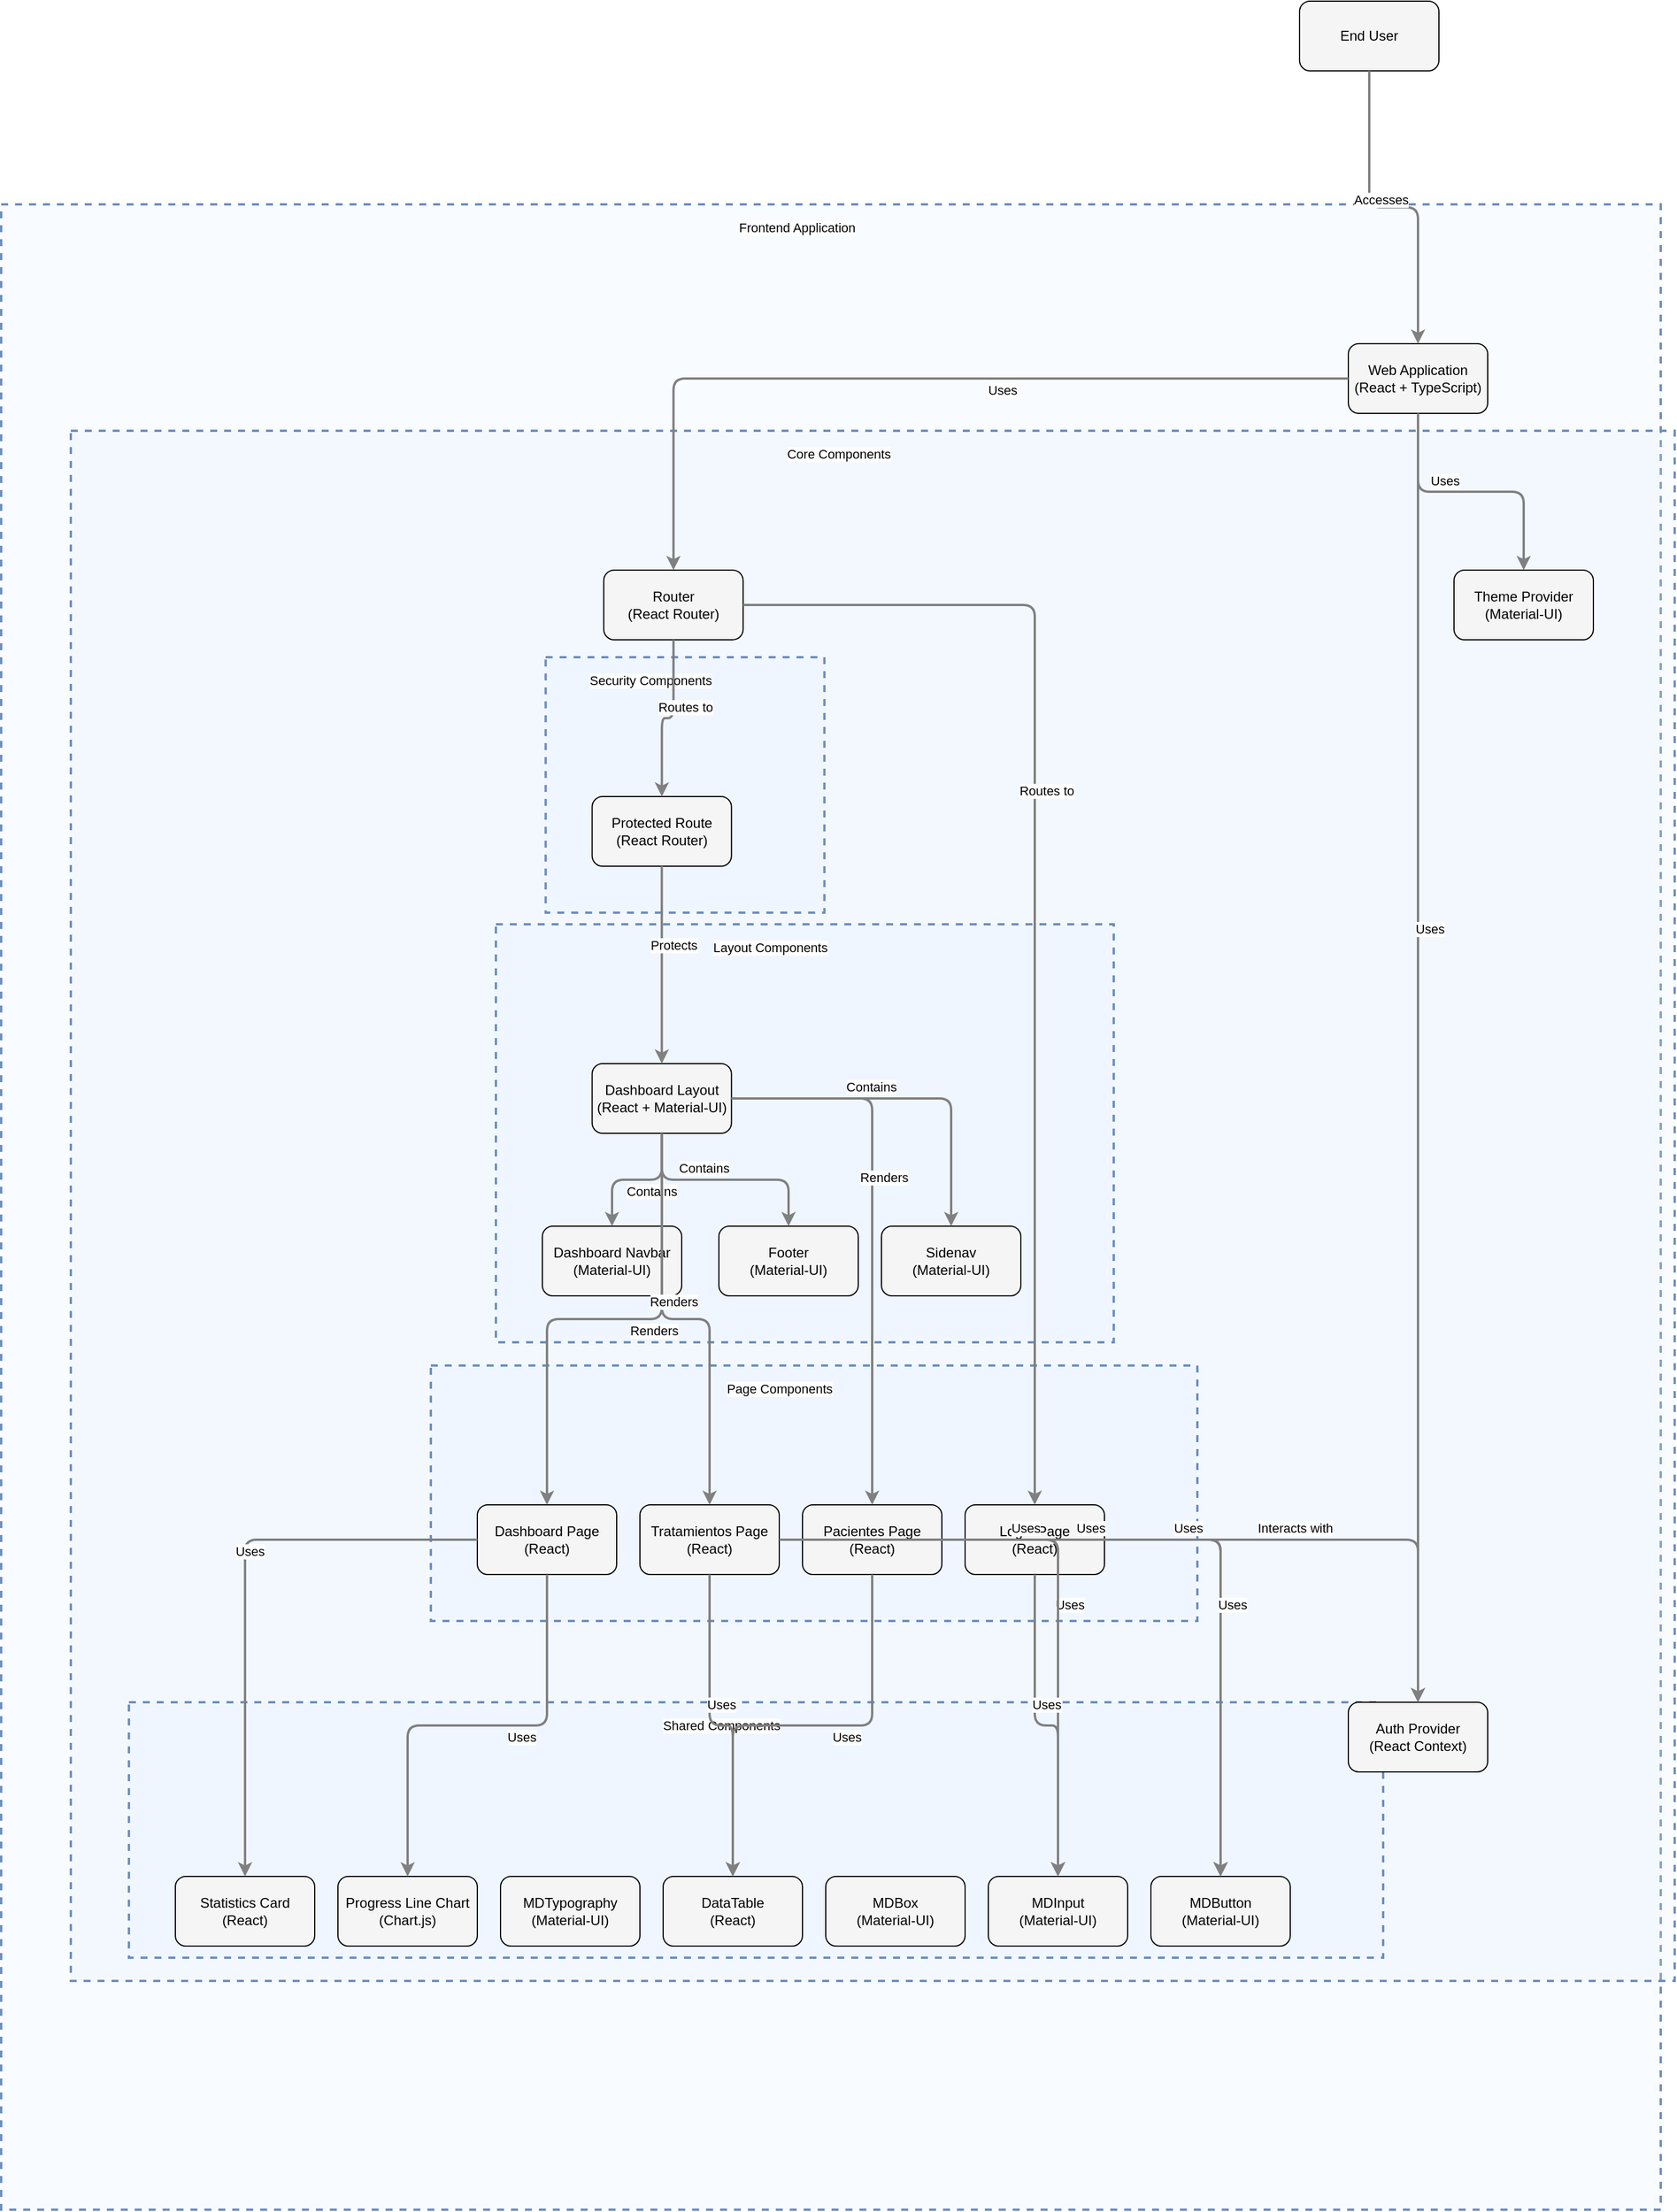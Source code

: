 <?xml version="1.0" encoding="UTF-8"?>
      <mxfile version="14.6.5" type="device">
        <diagram id="codeviz-diagram" name="System Diagram">
          <mxGraphModel dx="1000" dy="1000" grid="1" gridSize="10" guides="1" tooltips="1" connect="1" arrows="1" fold="1" page="1" pageScale="1" pageWidth="1169" pageHeight="827" math="0" shadow="0">
            <root>
              <mxCell id="0"/>
              <mxCell id="1" parent="0"/>
              <mxCell id="subGraph3" value="" style="html=1;whiteSpace=wrap;container=1;fillColor=#dae8fc;strokeColor=#6c8ebf;dashed=1;fillOpacity=20;strokeWidth=2;containerType=none;recursiveResize=0;movable=1;resizable=1;autosize=0;dropTarget=0" vertex="1" parent="subGraph4">
                <mxGeometry x="408.857" y="195" width="240" height="220" as="geometry"/>
              </mxCell>
              <mxCell id="subGraph3_label" value="Security Components" style="edgeLabel;html=1;align=center;verticalAlign=middle;resizable=0;labelBackgroundColor=white;spacing=5" vertex="1" parent="subGraph4">
                <mxGeometry x="416.857" y="203" width="164" height="24" as="geometry"/>
              </mxCell>
<mxCell id="subGraph2" value="" style="html=1;whiteSpace=wrap;container=1;fillColor=#dae8fc;strokeColor=#6c8ebf;dashed=1;fillOpacity=20;strokeWidth=2;containerType=none;recursiveResize=0;movable=1;resizable=1;autosize=0;dropTarget=0" vertex="1" parent="subGraph4">
                <mxGeometry x="50" y="1095" width="1080" height="220" as="geometry"/>
              </mxCell>
              <mxCell id="subGraph2_label" value="Shared Components" style="edgeLabel;html=1;align=center;verticalAlign=middle;resizable=0;labelBackgroundColor=white;spacing=5" vertex="1" parent="subGraph4">
                <mxGeometry x="58" y="1103" width="1004" height="24" as="geometry"/>
              </mxCell>
<mxCell id="subGraph1" value="" style="html=1;whiteSpace=wrap;container=1;fillColor=#dae8fc;strokeColor=#6c8ebf;dashed=1;fillOpacity=20;strokeWidth=2;containerType=none;recursiveResize=0;movable=1;resizable=1;autosize=0;dropTarget=0" vertex="1" parent="subGraph4">
                <mxGeometry x="310" y="805" width="660" height="220" as="geometry"/>
              </mxCell>
              <mxCell id="subGraph1_label" value="Page Components" style="edgeLabel;html=1;align=center;verticalAlign=middle;resizable=0;labelBackgroundColor=white;spacing=5" vertex="1" parent="subGraph4">
                <mxGeometry x="318" y="813" width="584" height="24" as="geometry"/>
              </mxCell>
<mxCell id="subGraph0" value="" style="html=1;whiteSpace=wrap;container=1;fillColor=#dae8fc;strokeColor=#6c8ebf;dashed=1;fillOpacity=20;strokeWidth=2;containerType=none;recursiveResize=0;movable=1;resizable=1;autosize=0;dropTarget=0" vertex="1" parent="subGraph4">
                <mxGeometry x="366" y="425" width="532" height="360" as="geometry"/>
              </mxCell>
              <mxCell id="subGraph0_label" value="Layout Components" style="edgeLabel;html=1;align=center;verticalAlign=middle;resizable=0;labelBackgroundColor=white;spacing=5" vertex="1" parent="subGraph4">
                <mxGeometry x="374" y="433" width="456" height="24" as="geometry"/>
              </mxCell>
<mxCell id="subGraph4" value="" style="html=1;whiteSpace=wrap;container=1;fillColor=#dae8fc;strokeColor=#6c8ebf;dashed=1;fillOpacity=20;strokeWidth=2;containerType=none;recursiveResize=0;movable=1;resizable=1;autosize=0;dropTarget=0" vertex="1" parent="subGraph5">
                <mxGeometry x="60" y="195" width="1381" height="1335" as="geometry"/>
              </mxCell>
              <mxCell id="subGraph4_label" value="Core Components" style="edgeLabel;html=1;align=center;verticalAlign=middle;resizable=0;labelBackgroundColor=white;spacing=5" vertex="1" parent="subGraph5">
                <mxGeometry x="68" y="203" width="1305" height="24" as="geometry"/>
              </mxCell>
<mxCell id="subGraph5" value="" style="html=1;whiteSpace=wrap;container=1;fillColor=#dae8fc;strokeColor=#6c8ebf;dashed=1;fillOpacity=20;strokeWidth=2;containerType=none;recursiveResize=0;movable=1;resizable=1;autosize=0;dropTarget=0" vertex="1" parent="1">
                <mxGeometry x="54" y="187" width="1429" height="1727" as="geometry"/>
              </mxCell>
              <mxCell id="subGraph5_label" value="Frontend Application" style="edgeLabel;html=1;align=center;verticalAlign=middle;resizable=0;labelBackgroundColor=white;spacing=5" vertex="1" parent="1">
                <mxGeometry x="62" y="195" width="1353" height="24" as="geometry"/>
              </mxCell>
              <mxCell id="User" value="End User" style="rounded=1;whiteSpace=wrap;html=1;fillColor=#f5f5f5" vertex="1" parent="1">
                    <mxGeometry x="1172" y="12" width="120" height="60" as="geometry"/>
                  </mxCell>
<mxCell id="WebApp" value="Web Application&lt;br&gt;(React + TypeScript)" style="rounded=1;whiteSpace=wrap;html=1;fillColor=#f5f5f5" vertex="1" parent="subGraph5">
                    <mxGeometry x="1160" y="120" width="120" height="60" as="geometry"/>
                  </mxCell>
<mxCell id="AuthProvider" value="Auth Provider&lt;br&gt;(React Context)" style="rounded=1;whiteSpace=wrap;html=1;fillColor=#f5f5f5" vertex="1" parent="subGraph4">
                    <mxGeometry x="1100" y="1095" width="120" height="60" as="geometry"/>
                  </mxCell>
<mxCell id="ThemeProvider" value="Theme Provider&lt;br&gt;(Material-UI)" style="rounded=1;whiteSpace=wrap;html=1;fillColor=#f5f5f5" vertex="1" parent="subGraph4">
                    <mxGeometry x="1191" y="120" width="120" height="60" as="geometry"/>
                  </mxCell>
<mxCell id="Router" value="Router&lt;br&gt;(React Router)" style="rounded=1;whiteSpace=wrap;html=1;fillColor=#f5f5f5" vertex="1" parent="subGraph4">
                    <mxGeometry x="458.857" y="120" width="120" height="60" as="geometry"/>
                  </mxCell>
<mxCell id="DashboardLayout" value="Dashboard Layout&lt;br&gt;(React + Material-UI)" style="rounded=1;whiteSpace=wrap;html=1;fillColor=#f5f5f5" vertex="1" parent="subGraph0">
                    <mxGeometry x="82.857" y="120" width="120" height="60" as="geometry"/>
                  </mxCell>
<mxCell id="Sidenav" value="Sidenav&lt;br&gt;(Material-UI)" style="rounded=1;whiteSpace=wrap;html=1;fillColor=#f5f5f5" vertex="1" parent="subGraph0">
                    <mxGeometry x="332" y="260" width="120" height="60" as="geometry"/>
                  </mxCell>
<mxCell id="DashboardNavbar" value="Dashboard Navbar&lt;br&gt;(Material-UI)" style="rounded=1;whiteSpace=wrap;html=1;fillColor=#f5f5f5" vertex="1" parent="subGraph0">
                    <mxGeometry x="40" y="260" width="120" height="60" as="geometry"/>
                  </mxCell>
<mxCell id="Footer" value="Footer&lt;br&gt;(Material-UI)" style="rounded=1;whiteSpace=wrap;html=1;fillColor=#f5f5f5" vertex="1" parent="subGraph0">
                    <mxGeometry x="192" y="260" width="120" height="60" as="geometry"/>
                  </mxCell>
<mxCell id="Dashboard" value="Dashboard Page&lt;br&gt;(React)" style="rounded=1;whiteSpace=wrap;html=1;fillColor=#f5f5f5" vertex="1" parent="subGraph1">
                    <mxGeometry x="40" y="120" width="120" height="60" as="geometry"/>
                  </mxCell>
<mxCell id="PacientesPage" value="Pacientes Page&lt;br&gt;(React)" style="rounded=1;whiteSpace=wrap;html=1;fillColor=#f5f5f5" vertex="1" parent="subGraph1">
                    <mxGeometry x="320" y="120" width="120" height="60" as="geometry"/>
                  </mxCell>
<mxCell id="TratamientosPage" value="Tratamientos Page&lt;br&gt;(React)" style="rounded=1;whiteSpace=wrap;html=1;fillColor=#f5f5f5" vertex="1" parent="subGraph1">
                    <mxGeometry x="180" y="120" width="120" height="60" as="geometry"/>
                  </mxCell>
<mxCell id="LoginPage" value="Login Page&lt;br&gt;(React)" style="rounded=1;whiteSpace=wrap;html=1;fillColor=#f5f5f5" vertex="1" parent="subGraph1">
                    <mxGeometry x="460" y="120" width="120" height="60" as="geometry"/>
                  </mxCell>
<mxCell id="MDBox" value="MDBox&lt;br&gt;(Material-UI)" style="rounded=1;whiteSpace=wrap;html=1;fillColor=#f5f5f5" vertex="1" parent="subGraph2">
                    <mxGeometry x="600" y="150" width="120" height="60" as="geometry"/>
                  </mxCell>
<mxCell id="MDButton" value="MDButton&lt;br&gt;(Material-UI)" style="rounded=1;whiteSpace=wrap;html=1;fillColor=#f5f5f5" vertex="1" parent="subGraph2">
                    <mxGeometry x="880" y="150" width="120" height="60" as="geometry"/>
                  </mxCell>
<mxCell id="MDInput" value="MDInput&lt;br&gt;(Material-UI)" style="rounded=1;whiteSpace=wrap;html=1;fillColor=#f5f5f5" vertex="1" parent="subGraph2">
                    <mxGeometry x="740" y="150" width="120" height="60" as="geometry"/>
                  </mxCell>
<mxCell id="MDTypography" value="MDTypography&lt;br&gt;(Material-UI)" style="rounded=1;whiteSpace=wrap;html=1;fillColor=#f5f5f5" vertex="1" parent="subGraph2">
                    <mxGeometry x="320" y="150" width="120" height="60" as="geometry"/>
                  </mxCell>
<mxCell id="DataTable" value="DataTable&lt;br&gt;(React)" style="rounded=1;whiteSpace=wrap;html=1;fillColor=#f5f5f5" vertex="1" parent="subGraph2">
                    <mxGeometry x="460" y="150" width="120" height="60" as="geometry"/>
                  </mxCell>
<mxCell id="ProgressLineChart" value="Progress Line Chart&lt;br&gt;(Chart.js)" style="rounded=1;whiteSpace=wrap;html=1;fillColor=#f5f5f5" vertex="1" parent="subGraph2">
                    <mxGeometry x="180" y="150" width="120" height="60" as="geometry"/>
                  </mxCell>
<mxCell id="StatisticsCard" value="Statistics Card&lt;br&gt;(React)" style="rounded=1;whiteSpace=wrap;html=1;fillColor=#f5f5f5" vertex="1" parent="subGraph2">
                    <mxGeometry x="40" y="150" width="120" height="60" as="geometry"/>
                  </mxCell>
<mxCell id="ProtectedRoute" value="Protected Route&lt;br&gt;(React Router)" style="rounded=1;whiteSpace=wrap;html=1;fillColor=#f5f5f5" vertex="1" parent="subGraph3">
                    <mxGeometry x="40" y="120" width="120" height="60" as="geometry"/>
                  </mxCell>
              <mxCell id="edge-L_User_WebApp_0" style="edgeStyle=orthogonalEdgeStyle;rounded=1;orthogonalLoop=1;jettySize=auto;html=1;strokeColor=#808080;strokeWidth=2;jumpStyle=arc;jumpSize=10;spacing=15;labelBackgroundColor=white;labelBorderColor=none" edge="1" parent="1" source="User" target="WebApp">
                  <mxGeometry relative="1" as="geometry"/>
                </mxCell>
                <mxCell id="edge-L_User_WebApp_0_label" value="Accesses" style="edgeLabel;html=1;align=center;verticalAlign=middle;resizable=0;points=[];" vertex="1" connectable="0" parent="edge-L_User_WebApp_0">
                  <mxGeometry x="-0.2" y="10" relative="1" as="geometry">
                    <mxPoint as="offset"/>
                  </mxGeometry>
                </mxCell>
<mxCell id="edge-L_WebApp_AuthProvider_1" style="edgeStyle=orthogonalEdgeStyle;rounded=1;orthogonalLoop=1;jettySize=auto;html=1;strokeColor=#808080;strokeWidth=2;jumpStyle=arc;jumpSize=10;spacing=15;labelBackgroundColor=white;labelBorderColor=none" edge="1" parent="1" source="WebApp" target="AuthProvider">
                  <mxGeometry relative="1" as="geometry"/>
                </mxCell>
                <mxCell id="edge-L_WebApp_AuthProvider_1_label" value="Uses" style="edgeLabel;html=1;align=center;verticalAlign=middle;resizable=0;points=[];" vertex="1" connectable="0" parent="edge-L_WebApp_AuthProvider_1">
                  <mxGeometry x="-0.2" y="10" relative="1" as="geometry">
                    <mxPoint as="offset"/>
                  </mxGeometry>
                </mxCell>
<mxCell id="edge-L_WebApp_ThemeProvider_2" style="edgeStyle=orthogonalEdgeStyle;rounded=1;orthogonalLoop=1;jettySize=auto;html=1;strokeColor=#808080;strokeWidth=2;jumpStyle=arc;jumpSize=10;spacing=15;labelBackgroundColor=white;labelBorderColor=none" edge="1" parent="1" source="WebApp" target="ThemeProvider">
                  <mxGeometry relative="1" as="geometry"/>
                </mxCell>
                <mxCell id="edge-L_WebApp_ThemeProvider_2_label" value="Uses" style="edgeLabel;html=1;align=center;verticalAlign=middle;resizable=0;points=[];" vertex="1" connectable="0" parent="edge-L_WebApp_ThemeProvider_2">
                  <mxGeometry x="-0.2" y="10" relative="1" as="geometry">
                    <mxPoint as="offset"/>
                  </mxGeometry>
                </mxCell>
<mxCell id="edge-L_WebApp_Router_3" style="edgeStyle=orthogonalEdgeStyle;rounded=1;orthogonalLoop=1;jettySize=auto;html=1;strokeColor=#808080;strokeWidth=2;jumpStyle=arc;jumpSize=10;spacing=15;labelBackgroundColor=white;labelBorderColor=none" edge="1" parent="1" source="WebApp" target="Router">
                  <mxGeometry relative="1" as="geometry"/>
                </mxCell>
                <mxCell id="edge-L_WebApp_Router_3_label" value="Uses" style="edgeLabel;html=1;align=center;verticalAlign=middle;resizable=0;points=[];" vertex="1" connectable="0" parent="edge-L_WebApp_Router_3">
                  <mxGeometry x="-0.2" y="10" relative="1" as="geometry">
                    <mxPoint as="offset"/>
                  </mxGeometry>
                </mxCell>
<mxCell id="edge-L_Router_LoginPage_4" style="edgeStyle=orthogonalEdgeStyle;rounded=1;orthogonalLoop=1;jettySize=auto;html=1;strokeColor=#808080;strokeWidth=2;jumpStyle=arc;jumpSize=10;spacing=15;labelBackgroundColor=white;labelBorderColor=none" edge="1" parent="1" source="Router" target="LoginPage">
                  <mxGeometry relative="1" as="geometry"/>
                </mxCell>
                <mxCell id="edge-L_Router_LoginPage_4_label" value="Routes to" style="edgeLabel;html=1;align=center;verticalAlign=middle;resizable=0;points=[];" vertex="1" connectable="0" parent="edge-L_Router_LoginPage_4">
                  <mxGeometry x="-0.2" y="10" relative="1" as="geometry">
                    <mxPoint as="offset"/>
                  </mxGeometry>
                </mxCell>
<mxCell id="edge-L_Router_ProtectedRoute_5" style="edgeStyle=orthogonalEdgeStyle;rounded=1;orthogonalLoop=1;jettySize=auto;html=1;strokeColor=#808080;strokeWidth=2;jumpStyle=arc;jumpSize=10;spacing=15;labelBackgroundColor=white;labelBorderColor=none" edge="1" parent="1" source="Router" target="ProtectedRoute">
                  <mxGeometry relative="1" as="geometry"/>
                </mxCell>
                <mxCell id="edge-L_Router_ProtectedRoute_5_label" value="Routes to" style="edgeLabel;html=1;align=center;verticalAlign=middle;resizable=0;points=[];" vertex="1" connectable="0" parent="edge-L_Router_ProtectedRoute_5">
                  <mxGeometry x="-0.2" y="10" relative="1" as="geometry">
                    <mxPoint as="offset"/>
                  </mxGeometry>
                </mxCell>
<mxCell id="edge-L_ProtectedRoute_DashboardLayout_6" style="edgeStyle=orthogonalEdgeStyle;rounded=1;orthogonalLoop=1;jettySize=auto;html=1;strokeColor=#808080;strokeWidth=2;jumpStyle=arc;jumpSize=10;spacing=15;labelBackgroundColor=white;labelBorderColor=none" edge="1" parent="1" source="ProtectedRoute" target="DashboardLayout">
                  <mxGeometry relative="1" as="geometry"/>
                </mxCell>
                <mxCell id="edge-L_ProtectedRoute_DashboardLayout_6_label" value="Protects" style="edgeLabel;html=1;align=center;verticalAlign=middle;resizable=0;points=[];" vertex="1" connectable="0" parent="edge-L_ProtectedRoute_DashboardLayout_6">
                  <mxGeometry x="-0.2" y="10" relative="1" as="geometry">
                    <mxPoint as="offset"/>
                  </mxGeometry>
                </mxCell>
<mxCell id="edge-L_DashboardLayout_Sidenav_7" style="edgeStyle=orthogonalEdgeStyle;rounded=1;orthogonalLoop=1;jettySize=auto;html=1;strokeColor=#808080;strokeWidth=2;jumpStyle=arc;jumpSize=10;spacing=15;labelBackgroundColor=white;labelBorderColor=none" edge="1" parent="1" source="DashboardLayout" target="Sidenav">
                  <mxGeometry relative="1" as="geometry"/>
                </mxCell>
                <mxCell id="edge-L_DashboardLayout_Sidenav_7_label" value="Contains" style="edgeLabel;html=1;align=center;verticalAlign=middle;resizable=0;points=[];" vertex="1" connectable="0" parent="edge-L_DashboardLayout_Sidenav_7">
                  <mxGeometry x="-0.2" y="10" relative="1" as="geometry">
                    <mxPoint as="offset"/>
                  </mxGeometry>
                </mxCell>
<mxCell id="edge-L_DashboardLayout_DashboardNavbar_8" style="edgeStyle=orthogonalEdgeStyle;rounded=1;orthogonalLoop=1;jettySize=auto;html=1;strokeColor=#808080;strokeWidth=2;jumpStyle=arc;jumpSize=10;spacing=15;labelBackgroundColor=white;labelBorderColor=none" edge="1" parent="1" source="DashboardLayout" target="DashboardNavbar">
                  <mxGeometry relative="1" as="geometry"/>
                </mxCell>
                <mxCell id="edge-L_DashboardLayout_DashboardNavbar_8_label" value="Contains" style="edgeLabel;html=1;align=center;verticalAlign=middle;resizable=0;points=[];" vertex="1" connectable="0" parent="edge-L_DashboardLayout_DashboardNavbar_8">
                  <mxGeometry x="-0.2" y="10" relative="1" as="geometry">
                    <mxPoint as="offset"/>
                  </mxGeometry>
                </mxCell>
<mxCell id="edge-L_DashboardLayout_Footer_9" style="edgeStyle=orthogonalEdgeStyle;rounded=1;orthogonalLoop=1;jettySize=auto;html=1;strokeColor=#808080;strokeWidth=2;jumpStyle=arc;jumpSize=10;spacing=15;labelBackgroundColor=white;labelBorderColor=none" edge="1" parent="1" source="DashboardLayout" target="Footer">
                  <mxGeometry relative="1" as="geometry"/>
                </mxCell>
                <mxCell id="edge-L_DashboardLayout_Footer_9_label" value="Contains" style="edgeLabel;html=1;align=center;verticalAlign=middle;resizable=0;points=[];" vertex="1" connectable="0" parent="edge-L_DashboardLayout_Footer_9">
                  <mxGeometry x="-0.2" y="10" relative="1" as="geometry">
                    <mxPoint as="offset"/>
                  </mxGeometry>
                </mxCell>
<mxCell id="edge-L_DashboardLayout_Dashboard_10" style="edgeStyle=orthogonalEdgeStyle;rounded=1;orthogonalLoop=1;jettySize=auto;html=1;strokeColor=#808080;strokeWidth=2;jumpStyle=arc;jumpSize=10;spacing=15;labelBackgroundColor=white;labelBorderColor=none" edge="1" parent="1" source="DashboardLayout" target="Dashboard">
                  <mxGeometry relative="1" as="geometry"/>
                </mxCell>
                <mxCell id="edge-L_DashboardLayout_Dashboard_10_label" value="Renders" style="edgeLabel;html=1;align=center;verticalAlign=middle;resizable=0;points=[];" vertex="1" connectable="0" parent="edge-L_DashboardLayout_Dashboard_10">
                  <mxGeometry x="-0.2" y="10" relative="1" as="geometry">
                    <mxPoint as="offset"/>
                  </mxGeometry>
                </mxCell>
<mxCell id="edge-L_DashboardLayout_PacientesPage_11" style="edgeStyle=orthogonalEdgeStyle;rounded=1;orthogonalLoop=1;jettySize=auto;html=1;strokeColor=#808080;strokeWidth=2;jumpStyle=arc;jumpSize=10;spacing=15;labelBackgroundColor=white;labelBorderColor=none" edge="1" parent="1" source="DashboardLayout" target="PacientesPage">
                  <mxGeometry relative="1" as="geometry"/>
                </mxCell>
                <mxCell id="edge-L_DashboardLayout_PacientesPage_11_label" value="Renders" style="edgeLabel;html=1;align=center;verticalAlign=middle;resizable=0;points=[];" vertex="1" connectable="0" parent="edge-L_DashboardLayout_PacientesPage_11">
                  <mxGeometry x="-0.2" y="10" relative="1" as="geometry">
                    <mxPoint as="offset"/>
                  </mxGeometry>
                </mxCell>
<mxCell id="edge-L_DashboardLayout_TratamientosPage_12" style="edgeStyle=orthogonalEdgeStyle;rounded=1;orthogonalLoop=1;jettySize=auto;html=1;strokeColor=#808080;strokeWidth=2;jumpStyle=arc;jumpSize=10;spacing=15;labelBackgroundColor=white;labelBorderColor=none" edge="1" parent="1" source="DashboardLayout" target="TratamientosPage">
                  <mxGeometry relative="1" as="geometry"/>
                </mxCell>
                <mxCell id="edge-L_DashboardLayout_TratamientosPage_12_label" value="Renders" style="edgeLabel;html=1;align=center;verticalAlign=middle;resizable=0;points=[];" vertex="1" connectable="0" parent="edge-L_DashboardLayout_TratamientosPage_12">
                  <mxGeometry x="-0.2" y="10" relative="1" as="geometry">
                    <mxPoint as="offset"/>
                  </mxGeometry>
                </mxCell>
<mxCell id="edge-L_Dashboard_StatisticsCard_13" style="edgeStyle=orthogonalEdgeStyle;rounded=1;orthogonalLoop=1;jettySize=auto;html=1;strokeColor=#808080;strokeWidth=2;jumpStyle=arc;jumpSize=10;spacing=15;labelBackgroundColor=white;labelBorderColor=none" edge="1" parent="1" source="Dashboard" target="StatisticsCard">
                  <mxGeometry relative="1" as="geometry"/>
                </mxCell>
                <mxCell id="edge-L_Dashboard_StatisticsCard_13_label" value="Uses" style="edgeLabel;html=1;align=center;verticalAlign=middle;resizable=0;points=[];" vertex="1" connectable="0" parent="edge-L_Dashboard_StatisticsCard_13">
                  <mxGeometry x="-0.2" y="10" relative="1" as="geometry">
                    <mxPoint as="offset"/>
                  </mxGeometry>
                </mxCell>
<mxCell id="edge-L_Dashboard_ProgressLineChart_14" style="edgeStyle=orthogonalEdgeStyle;rounded=1;orthogonalLoop=1;jettySize=auto;html=1;strokeColor=#808080;strokeWidth=2;jumpStyle=arc;jumpSize=10;spacing=15;labelBackgroundColor=white;labelBorderColor=none" edge="1" parent="1" source="Dashboard" target="ProgressLineChart">
                  <mxGeometry relative="1" as="geometry"/>
                </mxCell>
                <mxCell id="edge-L_Dashboard_ProgressLineChart_14_label" value="Uses" style="edgeLabel;html=1;align=center;verticalAlign=middle;resizable=0;points=[];" vertex="1" connectable="0" parent="edge-L_Dashboard_ProgressLineChart_14">
                  <mxGeometry x="-0.2" y="10" relative="1" as="geometry">
                    <mxPoint as="offset"/>
                  </mxGeometry>
                </mxCell>
<mxCell id="edge-L_PacientesPage_DataTable_15" style="edgeStyle=orthogonalEdgeStyle;rounded=1;orthogonalLoop=1;jettySize=auto;html=1;strokeColor=#808080;strokeWidth=2;jumpStyle=arc;jumpSize=10;spacing=15;labelBackgroundColor=white;labelBorderColor=none" edge="1" parent="1" source="PacientesPage" target="DataTable">
                  <mxGeometry relative="1" as="geometry"/>
                </mxCell>
                <mxCell id="edge-L_PacientesPage_DataTable_15_label" value="Uses" style="edgeLabel;html=1;align=center;verticalAlign=middle;resizable=0;points=[];" vertex="1" connectable="0" parent="edge-L_PacientesPage_DataTable_15">
                  <mxGeometry x="-0.2" y="10" relative="1" as="geometry">
                    <mxPoint as="offset"/>
                  </mxGeometry>
                </mxCell>
<mxCell id="edge-L_PacientesPage_MDButton_16" style="edgeStyle=orthogonalEdgeStyle;rounded=1;orthogonalLoop=1;jettySize=auto;html=1;strokeColor=#808080;strokeWidth=2;jumpStyle=arc;jumpSize=10;spacing=15;labelBackgroundColor=white;labelBorderColor=none" edge="1" parent="1" source="PacientesPage" target="MDButton">
                  <mxGeometry relative="1" as="geometry"/>
                </mxCell>
                <mxCell id="edge-L_PacientesPage_MDButton_16_label" value="Uses" style="edgeLabel;html=1;align=center;verticalAlign=middle;resizable=0;points=[];" vertex="1" connectable="0" parent="edge-L_PacientesPage_MDButton_16">
                  <mxGeometry x="-0.2" y="10" relative="1" as="geometry">
                    <mxPoint as="offset"/>
                  </mxGeometry>
                </mxCell>
<mxCell id="edge-L_PacientesPage_MDInput_17" style="edgeStyle=orthogonalEdgeStyle;rounded=1;orthogonalLoop=1;jettySize=auto;html=1;strokeColor=#808080;strokeWidth=2;jumpStyle=arc;jumpSize=10;spacing=15;labelBackgroundColor=white;labelBorderColor=none" edge="1" parent="1" source="PacientesPage" target="MDInput">
                  <mxGeometry relative="1" as="geometry"/>
                </mxCell>
                <mxCell id="edge-L_PacientesPage_MDInput_17_label" value="Uses" style="edgeLabel;html=1;align=center;verticalAlign=middle;resizable=0;points=[];" vertex="1" connectable="0" parent="edge-L_PacientesPage_MDInput_17">
                  <mxGeometry x="-0.2" y="10" relative="1" as="geometry">
                    <mxPoint as="offset"/>
                  </mxGeometry>
                </mxCell>
<mxCell id="edge-L_TratamientosPage_DataTable_18" style="edgeStyle=orthogonalEdgeStyle;rounded=1;orthogonalLoop=1;jettySize=auto;html=1;strokeColor=#808080;strokeWidth=2;jumpStyle=arc;jumpSize=10;spacing=15;labelBackgroundColor=white;labelBorderColor=none" edge="1" parent="1" source="TratamientosPage" target="DataTable">
                  <mxGeometry relative="1" as="geometry"/>
                </mxCell>
                <mxCell id="edge-L_TratamientosPage_DataTable_18_label" value="Uses" style="edgeLabel;html=1;align=center;verticalAlign=middle;resizable=0;points=[];" vertex="1" connectable="0" parent="edge-L_TratamientosPage_DataTable_18">
                  <mxGeometry x="-0.2" y="10" relative="1" as="geometry">
                    <mxPoint as="offset"/>
                  </mxGeometry>
                </mxCell>
<mxCell id="edge-L_TratamientosPage_MDButton_19" style="edgeStyle=orthogonalEdgeStyle;rounded=1;orthogonalLoop=1;jettySize=auto;html=1;strokeColor=#808080;strokeWidth=2;jumpStyle=arc;jumpSize=10;spacing=15;labelBackgroundColor=white;labelBorderColor=none" edge="1" parent="1" source="TratamientosPage" target="MDButton">
                  <mxGeometry relative="1" as="geometry"/>
                </mxCell>
                <mxCell id="edge-L_TratamientosPage_MDButton_19_label" value="Uses" style="edgeLabel;html=1;align=center;verticalAlign=middle;resizable=0;points=[];" vertex="1" connectable="0" parent="edge-L_TratamientosPage_MDButton_19">
                  <mxGeometry x="-0.2" y="10" relative="1" as="geometry">
                    <mxPoint as="offset"/>
                  </mxGeometry>
                </mxCell>
<mxCell id="edge-L_TratamientosPage_MDInput_20" style="edgeStyle=orthogonalEdgeStyle;rounded=1;orthogonalLoop=1;jettySize=auto;html=1;strokeColor=#808080;strokeWidth=2;jumpStyle=arc;jumpSize=10;spacing=15;labelBackgroundColor=white;labelBorderColor=none" edge="1" parent="1" source="TratamientosPage" target="MDInput">
                  <mxGeometry relative="1" as="geometry"/>
                </mxCell>
                <mxCell id="edge-L_TratamientosPage_MDInput_20_label" value="Uses" style="edgeLabel;html=1;align=center;verticalAlign=middle;resizable=0;points=[];" vertex="1" connectable="0" parent="edge-L_TratamientosPage_MDInput_20">
                  <mxGeometry x="-0.2" y="10" relative="1" as="geometry">
                    <mxPoint as="offset"/>
                  </mxGeometry>
                </mxCell>
<mxCell id="edge-L_LoginPage_MDInput_21" style="edgeStyle=orthogonalEdgeStyle;rounded=1;orthogonalLoop=1;jettySize=auto;html=1;strokeColor=#808080;strokeWidth=2;jumpStyle=arc;jumpSize=10;spacing=15;labelBackgroundColor=white;labelBorderColor=none" edge="1" parent="1" source="LoginPage" target="MDInput">
                  <mxGeometry relative="1" as="geometry"/>
                </mxCell>
                <mxCell id="edge-L_LoginPage_MDInput_21_label" value="Uses" style="edgeLabel;html=1;align=center;verticalAlign=middle;resizable=0;points=[];" vertex="1" connectable="0" parent="edge-L_LoginPage_MDInput_21">
                  <mxGeometry x="-0.2" y="10" relative="1" as="geometry">
                    <mxPoint as="offset"/>
                  </mxGeometry>
                </mxCell>
<mxCell id="edge-L_LoginPage_MDButton_22" style="edgeStyle=orthogonalEdgeStyle;rounded=1;orthogonalLoop=1;jettySize=auto;html=1;strokeColor=#808080;strokeWidth=2;jumpStyle=arc;jumpSize=10;spacing=15;labelBackgroundColor=white;labelBorderColor=none" edge="1" parent="1" source="LoginPage" target="MDButton">
                  <mxGeometry relative="1" as="geometry"/>
                </mxCell>
                <mxCell id="edge-L_LoginPage_MDButton_22_label" value="Uses" style="edgeLabel;html=1;align=center;verticalAlign=middle;resizable=0;points=[];" vertex="1" connectable="0" parent="edge-L_LoginPage_MDButton_22">
                  <mxGeometry x="-0.2" y="10" relative="1" as="geometry">
                    <mxPoint as="offset"/>
                  </mxGeometry>
                </mxCell>
<mxCell id="edge-L_LoginPage_AuthProvider_23" style="edgeStyle=orthogonalEdgeStyle;rounded=1;orthogonalLoop=1;jettySize=auto;html=1;strokeColor=#808080;strokeWidth=2;jumpStyle=arc;jumpSize=10;spacing=15;labelBackgroundColor=white;labelBorderColor=none" edge="1" parent="1" source="LoginPage" target="AuthProvider">
                  <mxGeometry relative="1" as="geometry"/>
                </mxCell>
                <mxCell id="edge-L_LoginPage_AuthProvider_23_label" value="Interacts with" style="edgeLabel;html=1;align=center;verticalAlign=middle;resizable=0;points=[];" vertex="1" connectable="0" parent="edge-L_LoginPage_AuthProvider_23">
                  <mxGeometry x="-0.2" y="10" relative="1" as="geometry">
                    <mxPoint as="offset"/>
                  </mxGeometry>
                </mxCell>
            </root>
          </mxGraphModel>
        </diagram>
      </mxfile>